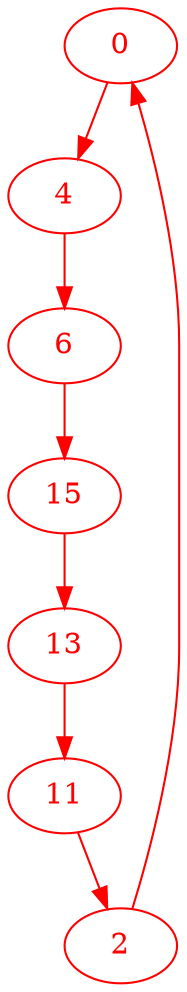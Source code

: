 digraph g{
node [color = red, fontcolor=red]; 0 2 4 6 11 13 15 ;
0 -> 4 [color=red] ;
2 -> 0 [color=red] ;
4 -> 6 [color=red] ;
6 -> 15 [color=red] ;
11 -> 2 [color=red] ;
13 -> 11 [color=red] ;
15 -> 13 [color=red] ;
}